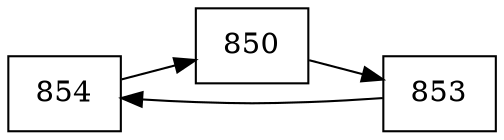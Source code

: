 digraph grafico{
rankdir=LR
node[shape=box]
concentrate=true
compound=true;
nodo854[label ="854"];
nodo854->nodo850
nodo850[label ="850"];
nodo850->nodo853
nodo853[label ="853"];
nodo853->nodo854
nodo854[label ="854"];
}
